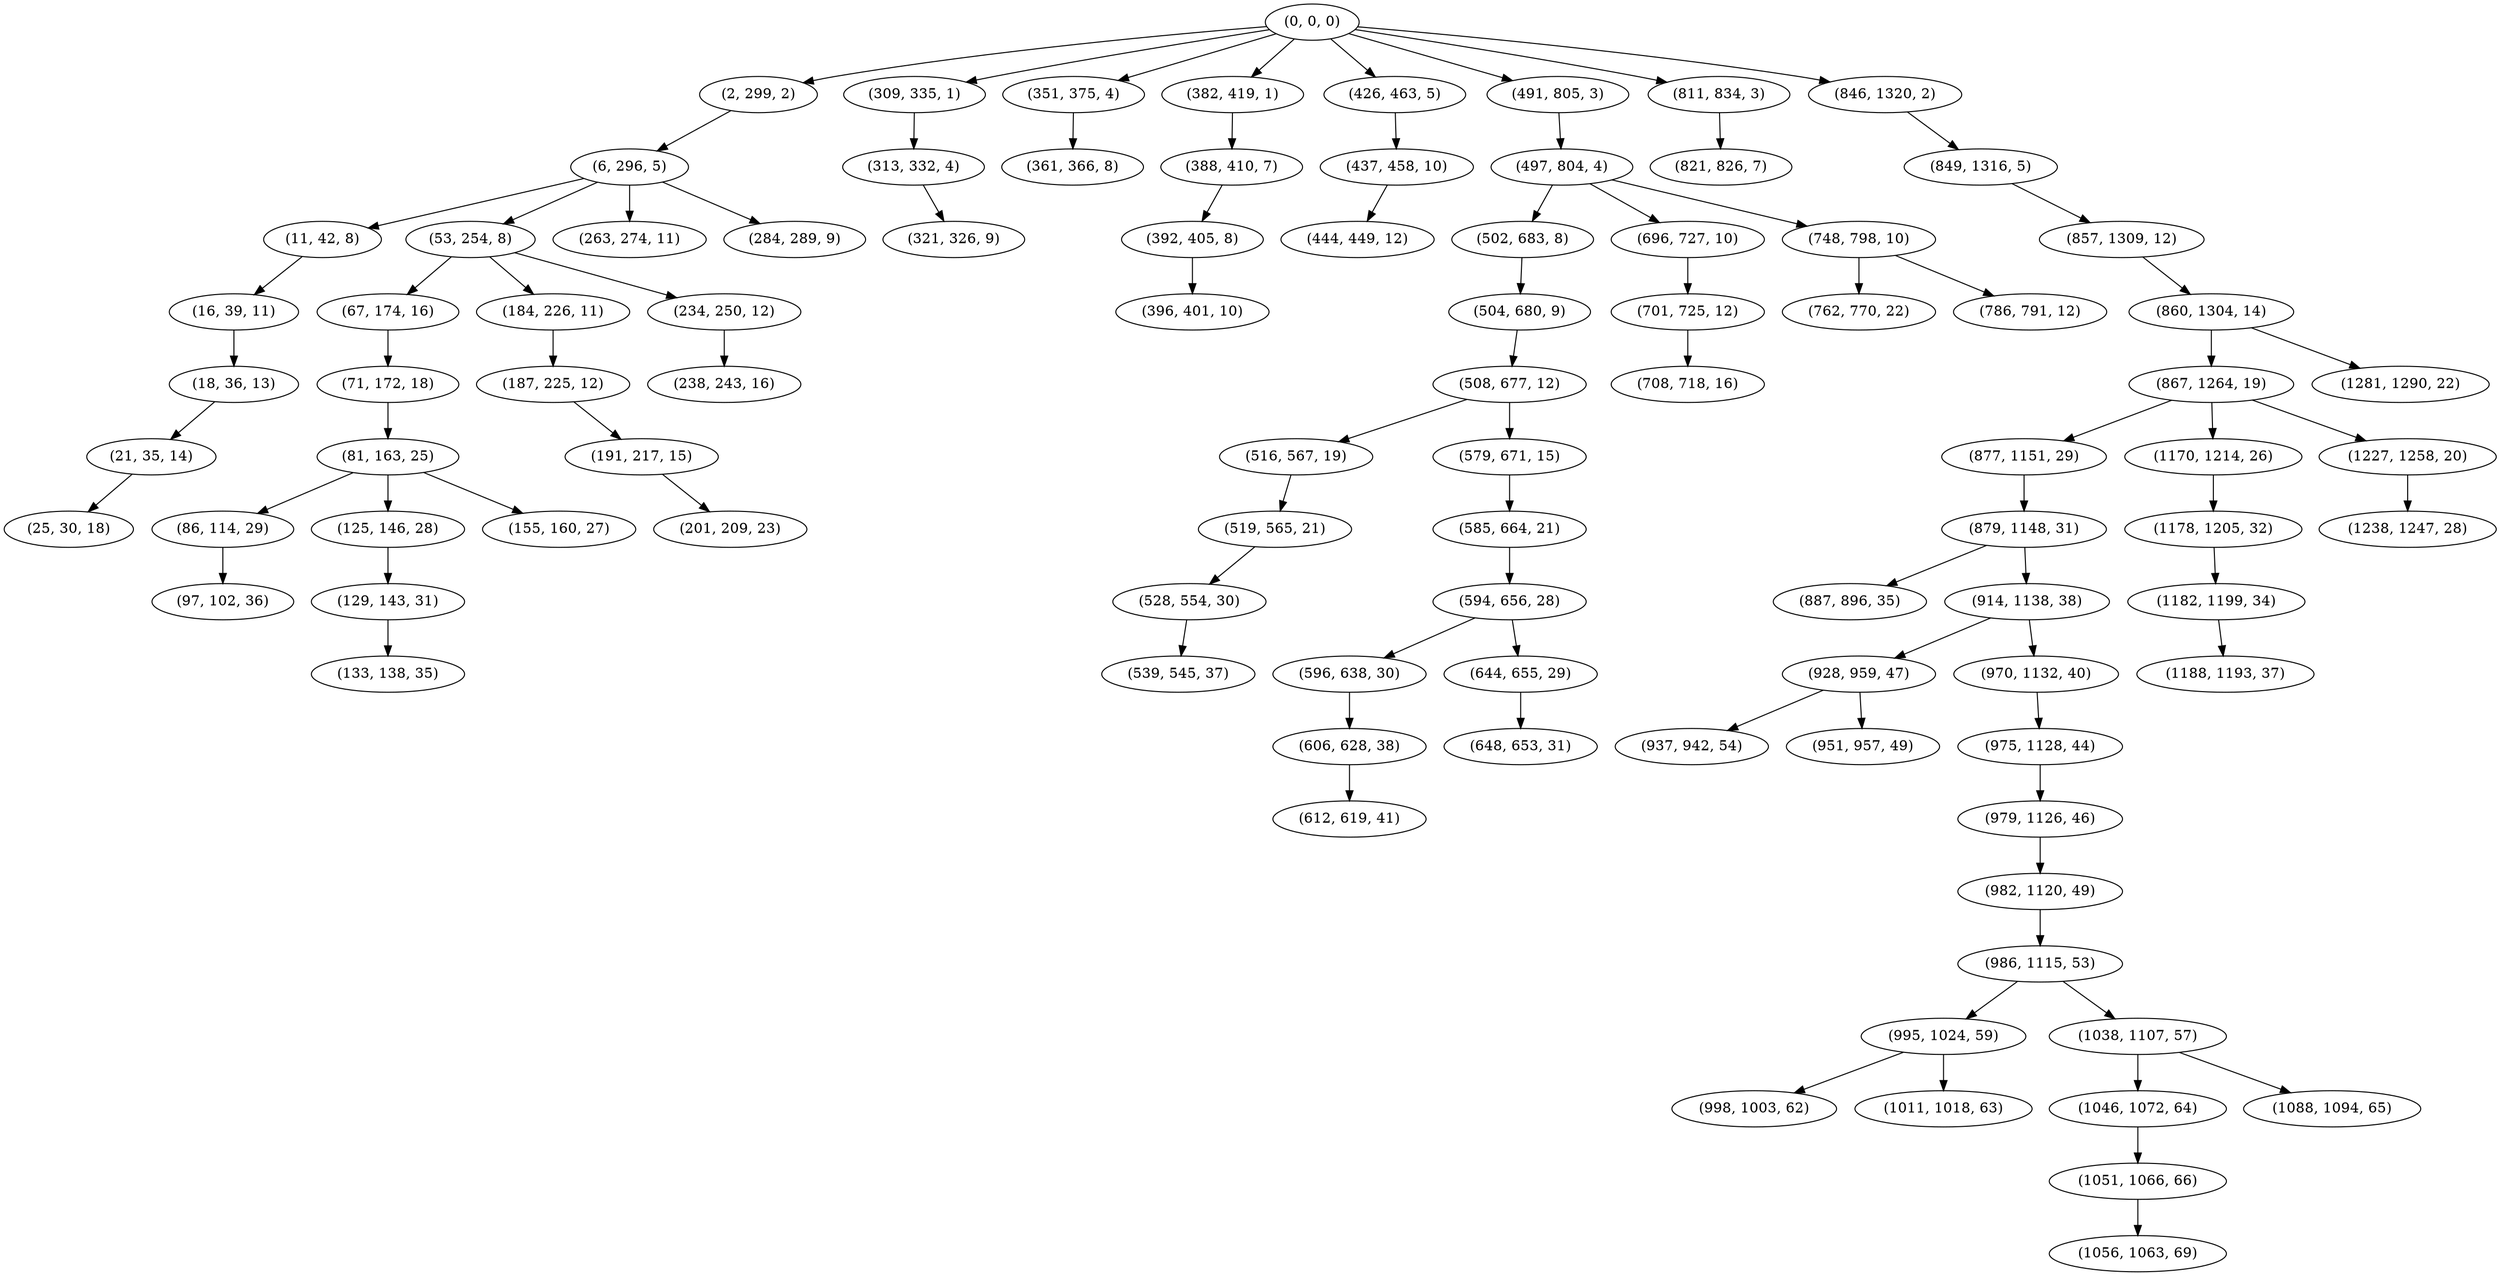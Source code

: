 digraph tree {
    "(0, 0, 0)";
    "(2, 299, 2)";
    "(6, 296, 5)";
    "(11, 42, 8)";
    "(16, 39, 11)";
    "(18, 36, 13)";
    "(21, 35, 14)";
    "(25, 30, 18)";
    "(53, 254, 8)";
    "(67, 174, 16)";
    "(71, 172, 18)";
    "(81, 163, 25)";
    "(86, 114, 29)";
    "(97, 102, 36)";
    "(125, 146, 28)";
    "(129, 143, 31)";
    "(133, 138, 35)";
    "(155, 160, 27)";
    "(184, 226, 11)";
    "(187, 225, 12)";
    "(191, 217, 15)";
    "(201, 209, 23)";
    "(234, 250, 12)";
    "(238, 243, 16)";
    "(263, 274, 11)";
    "(284, 289, 9)";
    "(309, 335, 1)";
    "(313, 332, 4)";
    "(321, 326, 9)";
    "(351, 375, 4)";
    "(361, 366, 8)";
    "(382, 419, 1)";
    "(388, 410, 7)";
    "(392, 405, 8)";
    "(396, 401, 10)";
    "(426, 463, 5)";
    "(437, 458, 10)";
    "(444, 449, 12)";
    "(491, 805, 3)";
    "(497, 804, 4)";
    "(502, 683, 8)";
    "(504, 680, 9)";
    "(508, 677, 12)";
    "(516, 567, 19)";
    "(519, 565, 21)";
    "(528, 554, 30)";
    "(539, 545, 37)";
    "(579, 671, 15)";
    "(585, 664, 21)";
    "(594, 656, 28)";
    "(596, 638, 30)";
    "(606, 628, 38)";
    "(612, 619, 41)";
    "(644, 655, 29)";
    "(648, 653, 31)";
    "(696, 727, 10)";
    "(701, 725, 12)";
    "(708, 718, 16)";
    "(748, 798, 10)";
    "(762, 770, 22)";
    "(786, 791, 12)";
    "(811, 834, 3)";
    "(821, 826, 7)";
    "(846, 1320, 2)";
    "(849, 1316, 5)";
    "(857, 1309, 12)";
    "(860, 1304, 14)";
    "(867, 1264, 19)";
    "(877, 1151, 29)";
    "(879, 1148, 31)";
    "(887, 896, 35)";
    "(914, 1138, 38)";
    "(928, 959, 47)";
    "(937, 942, 54)";
    "(951, 957, 49)";
    "(970, 1132, 40)";
    "(975, 1128, 44)";
    "(979, 1126, 46)";
    "(982, 1120, 49)";
    "(986, 1115, 53)";
    "(995, 1024, 59)";
    "(998, 1003, 62)";
    "(1011, 1018, 63)";
    "(1038, 1107, 57)";
    "(1046, 1072, 64)";
    "(1051, 1066, 66)";
    "(1056, 1063, 69)";
    "(1088, 1094, 65)";
    "(1170, 1214, 26)";
    "(1178, 1205, 32)";
    "(1182, 1199, 34)";
    "(1188, 1193, 37)";
    "(1227, 1258, 20)";
    "(1238, 1247, 28)";
    "(1281, 1290, 22)";
    "(0, 0, 0)" -> "(2, 299, 2)";
    "(0, 0, 0)" -> "(309, 335, 1)";
    "(0, 0, 0)" -> "(351, 375, 4)";
    "(0, 0, 0)" -> "(382, 419, 1)";
    "(0, 0, 0)" -> "(426, 463, 5)";
    "(0, 0, 0)" -> "(491, 805, 3)";
    "(0, 0, 0)" -> "(811, 834, 3)";
    "(0, 0, 0)" -> "(846, 1320, 2)";
    "(2, 299, 2)" -> "(6, 296, 5)";
    "(6, 296, 5)" -> "(11, 42, 8)";
    "(6, 296, 5)" -> "(53, 254, 8)";
    "(6, 296, 5)" -> "(263, 274, 11)";
    "(6, 296, 5)" -> "(284, 289, 9)";
    "(11, 42, 8)" -> "(16, 39, 11)";
    "(16, 39, 11)" -> "(18, 36, 13)";
    "(18, 36, 13)" -> "(21, 35, 14)";
    "(21, 35, 14)" -> "(25, 30, 18)";
    "(53, 254, 8)" -> "(67, 174, 16)";
    "(53, 254, 8)" -> "(184, 226, 11)";
    "(53, 254, 8)" -> "(234, 250, 12)";
    "(67, 174, 16)" -> "(71, 172, 18)";
    "(71, 172, 18)" -> "(81, 163, 25)";
    "(81, 163, 25)" -> "(86, 114, 29)";
    "(81, 163, 25)" -> "(125, 146, 28)";
    "(81, 163, 25)" -> "(155, 160, 27)";
    "(86, 114, 29)" -> "(97, 102, 36)";
    "(125, 146, 28)" -> "(129, 143, 31)";
    "(129, 143, 31)" -> "(133, 138, 35)";
    "(184, 226, 11)" -> "(187, 225, 12)";
    "(187, 225, 12)" -> "(191, 217, 15)";
    "(191, 217, 15)" -> "(201, 209, 23)";
    "(234, 250, 12)" -> "(238, 243, 16)";
    "(309, 335, 1)" -> "(313, 332, 4)";
    "(313, 332, 4)" -> "(321, 326, 9)";
    "(351, 375, 4)" -> "(361, 366, 8)";
    "(382, 419, 1)" -> "(388, 410, 7)";
    "(388, 410, 7)" -> "(392, 405, 8)";
    "(392, 405, 8)" -> "(396, 401, 10)";
    "(426, 463, 5)" -> "(437, 458, 10)";
    "(437, 458, 10)" -> "(444, 449, 12)";
    "(491, 805, 3)" -> "(497, 804, 4)";
    "(497, 804, 4)" -> "(502, 683, 8)";
    "(497, 804, 4)" -> "(696, 727, 10)";
    "(497, 804, 4)" -> "(748, 798, 10)";
    "(502, 683, 8)" -> "(504, 680, 9)";
    "(504, 680, 9)" -> "(508, 677, 12)";
    "(508, 677, 12)" -> "(516, 567, 19)";
    "(508, 677, 12)" -> "(579, 671, 15)";
    "(516, 567, 19)" -> "(519, 565, 21)";
    "(519, 565, 21)" -> "(528, 554, 30)";
    "(528, 554, 30)" -> "(539, 545, 37)";
    "(579, 671, 15)" -> "(585, 664, 21)";
    "(585, 664, 21)" -> "(594, 656, 28)";
    "(594, 656, 28)" -> "(596, 638, 30)";
    "(594, 656, 28)" -> "(644, 655, 29)";
    "(596, 638, 30)" -> "(606, 628, 38)";
    "(606, 628, 38)" -> "(612, 619, 41)";
    "(644, 655, 29)" -> "(648, 653, 31)";
    "(696, 727, 10)" -> "(701, 725, 12)";
    "(701, 725, 12)" -> "(708, 718, 16)";
    "(748, 798, 10)" -> "(762, 770, 22)";
    "(748, 798, 10)" -> "(786, 791, 12)";
    "(811, 834, 3)" -> "(821, 826, 7)";
    "(846, 1320, 2)" -> "(849, 1316, 5)";
    "(849, 1316, 5)" -> "(857, 1309, 12)";
    "(857, 1309, 12)" -> "(860, 1304, 14)";
    "(860, 1304, 14)" -> "(867, 1264, 19)";
    "(860, 1304, 14)" -> "(1281, 1290, 22)";
    "(867, 1264, 19)" -> "(877, 1151, 29)";
    "(867, 1264, 19)" -> "(1170, 1214, 26)";
    "(867, 1264, 19)" -> "(1227, 1258, 20)";
    "(877, 1151, 29)" -> "(879, 1148, 31)";
    "(879, 1148, 31)" -> "(887, 896, 35)";
    "(879, 1148, 31)" -> "(914, 1138, 38)";
    "(914, 1138, 38)" -> "(928, 959, 47)";
    "(914, 1138, 38)" -> "(970, 1132, 40)";
    "(928, 959, 47)" -> "(937, 942, 54)";
    "(928, 959, 47)" -> "(951, 957, 49)";
    "(970, 1132, 40)" -> "(975, 1128, 44)";
    "(975, 1128, 44)" -> "(979, 1126, 46)";
    "(979, 1126, 46)" -> "(982, 1120, 49)";
    "(982, 1120, 49)" -> "(986, 1115, 53)";
    "(986, 1115, 53)" -> "(995, 1024, 59)";
    "(986, 1115, 53)" -> "(1038, 1107, 57)";
    "(995, 1024, 59)" -> "(998, 1003, 62)";
    "(995, 1024, 59)" -> "(1011, 1018, 63)";
    "(1038, 1107, 57)" -> "(1046, 1072, 64)";
    "(1038, 1107, 57)" -> "(1088, 1094, 65)";
    "(1046, 1072, 64)" -> "(1051, 1066, 66)";
    "(1051, 1066, 66)" -> "(1056, 1063, 69)";
    "(1170, 1214, 26)" -> "(1178, 1205, 32)";
    "(1178, 1205, 32)" -> "(1182, 1199, 34)";
    "(1182, 1199, 34)" -> "(1188, 1193, 37)";
    "(1227, 1258, 20)" -> "(1238, 1247, 28)";
}
